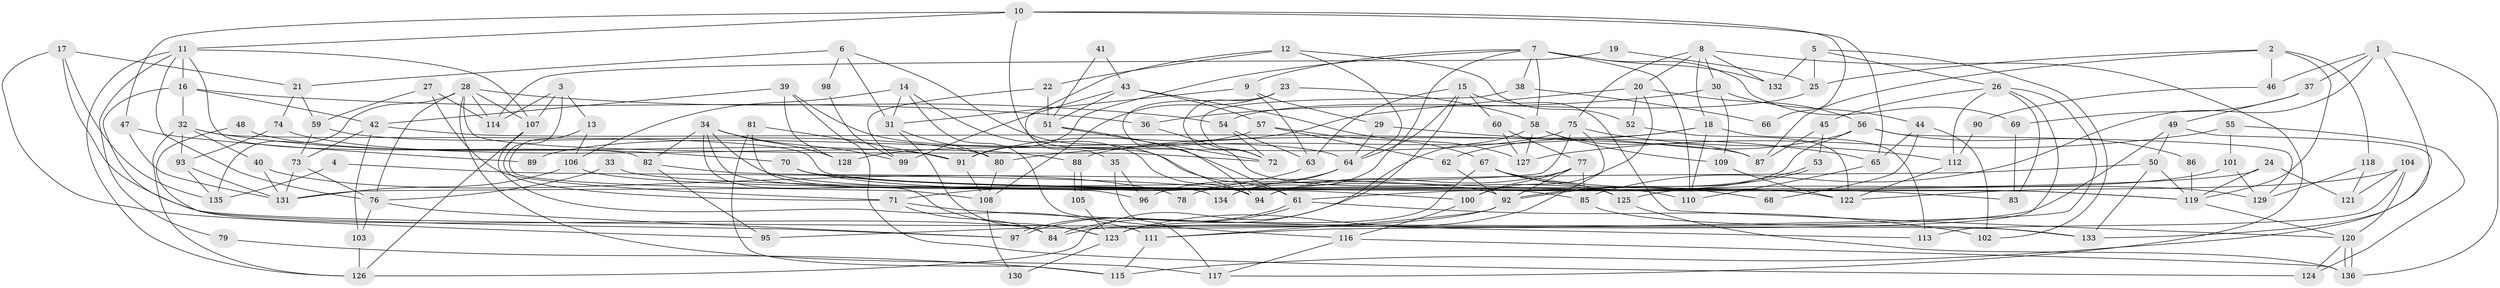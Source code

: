 // coarse degree distribution, {4: 0.23157894736842105, 2: 0.12631578947368421, 6: 0.11578947368421053, 3: 0.23157894736842105, 5: 0.14736842105263157, 8: 0.042105263157894736, 7: 0.07368421052631578, 9: 0.021052631578947368, 17: 0.010526315789473684}
// Generated by graph-tools (version 1.1) at 2025/55/03/04/25 21:55:22]
// undirected, 136 vertices, 272 edges
graph export_dot {
graph [start="1"]
  node [color=gray90,style=filled];
  1;
  2;
  3;
  4;
  5;
  6;
  7;
  8;
  9;
  10;
  11;
  12;
  13;
  14;
  15;
  16;
  17;
  18;
  19;
  20;
  21;
  22;
  23;
  24;
  25;
  26;
  27;
  28;
  29;
  30;
  31;
  32;
  33;
  34;
  35;
  36;
  37;
  38;
  39;
  40;
  41;
  42;
  43;
  44;
  45;
  46;
  47;
  48;
  49;
  50;
  51;
  52;
  53;
  54;
  55;
  56;
  57;
  58;
  59;
  60;
  61;
  62;
  63;
  64;
  65;
  66;
  67;
  68;
  69;
  70;
  71;
  72;
  73;
  74;
  75;
  76;
  77;
  78;
  79;
  80;
  81;
  82;
  83;
  84;
  85;
  86;
  87;
  88;
  89;
  90;
  91;
  92;
  93;
  94;
  95;
  96;
  97;
  98;
  99;
  100;
  101;
  102;
  103;
  104;
  105;
  106;
  107;
  108;
  109;
  110;
  111;
  112;
  113;
  114;
  115;
  116;
  117;
  118;
  119;
  120;
  121;
  122;
  123;
  124;
  125;
  126;
  127;
  128;
  129;
  130;
  131;
  132;
  133;
  134;
  135;
  136;
  1 -- 85;
  1 -- 136;
  1 -- 37;
  1 -- 46;
  1 -- 133;
  2 -- 87;
  2 -- 119;
  2 -- 25;
  2 -- 46;
  2 -- 118;
  3 -- 13;
  3 -- 71;
  3 -- 107;
  3 -- 114;
  4 -- 94;
  4 -- 135;
  5 -- 26;
  5 -- 25;
  5 -- 102;
  5 -- 132;
  6 -- 61;
  6 -- 31;
  6 -- 21;
  6 -- 98;
  7 -- 110;
  7 -- 91;
  7 -- 9;
  7 -- 38;
  7 -- 58;
  7 -- 69;
  7 -- 132;
  7 -- 134;
  8 -- 117;
  8 -- 132;
  8 -- 18;
  8 -- 20;
  8 -- 30;
  8 -- 75;
  9 -- 63;
  9 -- 29;
  9 -- 31;
  10 -- 65;
  10 -- 11;
  10 -- 47;
  10 -- 66;
  10 -- 94;
  11 -- 126;
  11 -- 16;
  11 -- 76;
  11 -- 79;
  11 -- 82;
  11 -- 107;
  12 -- 64;
  12 -- 52;
  12 -- 22;
  12 -- 35;
  13 -- 108;
  13 -- 106;
  14 -- 94;
  14 -- 31;
  14 -- 106;
  14 -- 116;
  15 -- 126;
  15 -- 120;
  15 -- 60;
  15 -- 63;
  15 -- 64;
  16 -- 84;
  16 -- 42;
  16 -- 32;
  16 -- 36;
  17 -- 135;
  17 -- 95;
  17 -- 21;
  17 -- 133;
  18 -- 88;
  18 -- 80;
  18 -- 110;
  18 -- 113;
  19 -- 25;
  19 -- 114;
  20 -- 56;
  20 -- 52;
  20 -- 91;
  20 -- 100;
  21 -- 59;
  21 -- 74;
  22 -- 99;
  22 -- 51;
  23 -- 94;
  23 -- 58;
  23 -- 72;
  23 -- 108;
  24 -- 61;
  24 -- 121;
  24 -- 119;
  25 -- 54;
  26 -- 123;
  26 -- 111;
  26 -- 45;
  26 -- 83;
  26 -- 112;
  27 -- 114;
  27 -- 59;
  27 -- 71;
  28 -- 76;
  28 -- 107;
  28 -- 54;
  28 -- 72;
  28 -- 114;
  28 -- 117;
  28 -- 135;
  29 -- 64;
  29 -- 65;
  30 -- 44;
  30 -- 36;
  30 -- 109;
  31 -- 80;
  31 -- 123;
  32 -- 119;
  32 -- 40;
  32 -- 70;
  32 -- 93;
  32 -- 126;
  33 -- 76;
  33 -- 100;
  34 -- 123;
  34 -- 128;
  34 -- 82;
  34 -- 96;
  34 -- 99;
  34 -- 110;
  35 -- 117;
  35 -- 96;
  36 -- 125;
  37 -- 69;
  37 -- 49;
  38 -- 72;
  38 -- 66;
  39 -- 64;
  39 -- 124;
  39 -- 42;
  39 -- 128;
  40 -- 131;
  40 -- 78;
  41 -- 43;
  41 -- 51;
  42 -- 103;
  42 -- 73;
  42 -- 87;
  43 -- 127;
  43 -- 51;
  43 -- 57;
  43 -- 99;
  44 -- 65;
  44 -- 102;
  44 -- 68;
  45 -- 87;
  45 -- 53;
  46 -- 90;
  47 -- 131;
  47 -- 89;
  48 -- 91;
  48 -- 97;
  49 -- 84;
  49 -- 50;
  49 -- 115;
  50 -- 133;
  50 -- 78;
  50 -- 119;
  51 -- 72;
  51 -- 61;
  52 -- 122;
  53 -- 92;
  53 -- 92;
  54 -- 72;
  54 -- 63;
  55 -- 127;
  55 -- 101;
  55 -- 124;
  56 -- 62;
  56 -- 94;
  56 -- 86;
  56 -- 129;
  57 -- 67;
  57 -- 62;
  57 -- 89;
  58 -- 109;
  58 -- 84;
  58 -- 87;
  58 -- 127;
  59 -- 80;
  59 -- 73;
  60 -- 77;
  60 -- 127;
  61 -- 97;
  61 -- 97;
  61 -- 102;
  62 -- 92;
  63 -- 71;
  64 -- 96;
  64 -- 134;
  65 -- 110;
  67 -- 123;
  67 -- 125;
  67 -- 68;
  67 -- 129;
  69 -- 83;
  70 -- 119;
  70 -- 83;
  70 -- 85;
  71 -- 84;
  71 -- 113;
  73 -- 76;
  73 -- 131;
  74 -- 93;
  74 -- 88;
  75 -- 112;
  75 -- 123;
  75 -- 128;
  75 -- 131;
  76 -- 97;
  76 -- 103;
  77 -- 85;
  77 -- 92;
  77 -- 94;
  77 -- 100;
  79 -- 115;
  80 -- 108;
  81 -- 115;
  81 -- 134;
  81 -- 91;
  82 -- 92;
  82 -- 95;
  85 -- 133;
  86 -- 119;
  88 -- 105;
  88 -- 105;
  90 -- 112;
  91 -- 108;
  92 -- 95;
  92 -- 111;
  93 -- 131;
  93 -- 135;
  98 -- 99;
  100 -- 116;
  101 -- 125;
  101 -- 129;
  103 -- 126;
  104 -- 113;
  104 -- 120;
  104 -- 121;
  104 -- 122;
  105 -- 123;
  106 -- 131;
  106 -- 122;
  107 -- 111;
  107 -- 126;
  108 -- 130;
  109 -- 122;
  111 -- 115;
  112 -- 122;
  116 -- 117;
  116 -- 136;
  118 -- 129;
  118 -- 121;
  119 -- 120;
  120 -- 136;
  120 -- 136;
  120 -- 124;
  123 -- 130;
  125 -- 136;
}
